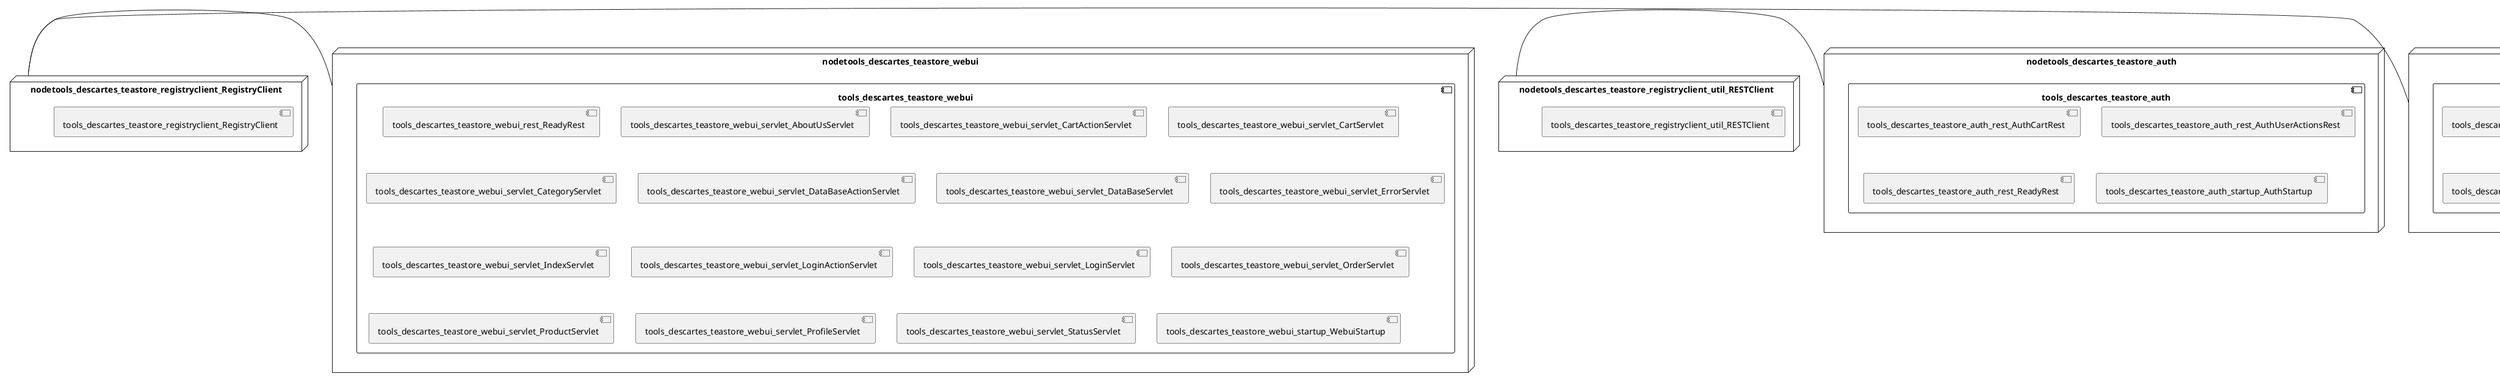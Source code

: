 @startuml
skinparam fixCircleLabelOverlapping true
skinparam componentStyle uml2
node nodetools_descartes_teastore_auth {
component tools_descartes_teastore_auth {
[tools_descartes_teastore_auth_rest_AuthCartRest] [[descartesresearch-teastore-psr.system#_oYSV2ng3Ee-DauLWqGktLg]]
[tools_descartes_teastore_auth_rest_AuthUserActionsRest] [[descartesresearch-teastore-psr.system#_oYSV2ng3Ee-DauLWqGktLg]]
[tools_descartes_teastore_auth_rest_ReadyRest] [[descartesresearch-teastore-psr.system#_oYSV2ng3Ee-DauLWqGktLg]]
[tools_descartes_teastore_auth_startup_AuthStartup] [[descartesresearch-teastore-psr.system#_oYSV2ng3Ee-DauLWqGktLg]]
}
}
node nodetools_descartes_teastore_image {
component tools_descartes_teastore_image {
[tools_descartes_teastore_image_rest_ImageProviderEndpoint] [[descartesresearch-teastore-psr.system#_oYSV2ng3Ee-DauLWqGktLg]]
[tools_descartes_teastore_image_setup_ImageProviderStartup] [[descartesresearch-teastore-psr.system#_oYSV2ng3Ee-DauLWqGktLg]]
}
}
node nodetools_descartes_teastore_kieker_rabbitmq {
component tools_descartes_teastore_kieker_rabbitmq {
[tools_descartes_teastore_kieker_rabbitmq_DisplayLogs] [[descartesresearch-teastore-psr.system#_oYSV2ng3Ee-DauLWqGktLg]]
[tools_descartes_teastore_kieker_rabbitmq_IndexServlet] [[descartesresearch-teastore-psr.system#_oYSV2ng3Ee-DauLWqGktLg]]
[tools_descartes_teastore_kieker_rabbitmq_Reset] [[descartesresearch-teastore-psr.system#_oYSV2ng3Ee-DauLWqGktLg]]
}
}
node nodetools_descartes_teastore_persistence {
component tools_descartes_teastore_persistence {
[tools_descartes_teastore_persistence_rest_CacheManagerEndpoint] [[descartesresearch-teastore-psr.system#_oYSV2ng3Ee-DauLWqGktLg]]
[tools_descartes_teastore_persistence_rest_CategoryEndpoint] [[descartesresearch-teastore-psr.system#_oYSV2ng3Ee-DauLWqGktLg]]
[tools_descartes_teastore_persistence_rest_DatabaseGenerationEndpoint] [[descartesresearch-teastore-psr.system#_oYSV2ng3Ee-DauLWqGktLg]]
[tools_descartes_teastore_persistence_rest_OrderEndpoint] [[descartesresearch-teastore-psr.system#_oYSV2ng3Ee-DauLWqGktLg]]
[tools_descartes_teastore_persistence_rest_OrderItemEndpoint] [[descartesresearch-teastore-psr.system#_oYSV2ng3Ee-DauLWqGktLg]]
[tools_descartes_teastore_persistence_rest_ProductEndpoint] [[descartesresearch-teastore-psr.system#_oYSV2ng3Ee-DauLWqGktLg]]
[tools_descartes_teastore_persistence_rest_UserEndpoint] [[descartesresearch-teastore-psr.system#_oYSV2ng3Ee-DauLWqGktLg]]
[tools_descartes_teastore_persistence_servlet_IndexServlet] [[descartesresearch-teastore-psr.system#_oYSV2ng3Ee-DauLWqGktLg]]
}
}
node nodetools_descartes_teastore_recommender {
component tools_descartes_teastore_recommender {
[tools_descartes_teastore_recommender_rest_RecommendEndpoint] [[descartesresearch-teastore-psr.system#_oYSV2ng3Ee-DauLWqGktLg]]
[tools_descartes_teastore_recommender_rest_RecommendSingleEndpoint] [[descartesresearch-teastore-psr.system#_oYSV2ng3Ee-DauLWqGktLg]]
[tools_descartes_teastore_recommender_rest_TrainEndpoint] [[descartesresearch-teastore-psr.system#_oYSV2ng3Ee-DauLWqGktLg]]
[tools_descartes_teastore_recommender_servlet_IndexServlet] [[descartesresearch-teastore-psr.system#_oYSV2ng3Ee-DauLWqGktLg]]
[tools_descartes_teastore_recommender_servlet_RecommenderStartup] [[descartesresearch-teastore-psr.system#_oYSV2ng3Ee-DauLWqGktLg]]
}
}
node nodetools_descartes_teastore_registry {
component tools_descartes_teastore_registry {
[tools_descartes_teastore_registry_rest_RegistryREST] [[descartesresearch-teastore-psr.system#_oYSV2ng3Ee-DauLWqGktLg]]
[tools_descartes_teastore_registry_rest_RegistryStartup] [[descartesresearch-teastore-psr.system#_oYSV2ng3Ee-DauLWqGktLg]]
[tools_descartes_teastore_registry_servlet_IndexServlet] [[descartesresearch-teastore-psr.system#_oYSV2ng3Ee-DauLWqGktLg]]
}
}
node nodetools_descartes_teastore_webui {
component tools_descartes_teastore_webui {
[tools_descartes_teastore_webui_rest_ReadyRest] [[descartesresearch-teastore-psr.system#_oYSV2ng3Ee-DauLWqGktLg]]
[tools_descartes_teastore_webui_servlet_AboutUsServlet] [[descartesresearch-teastore-psr.system#_oYSV2ng3Ee-DauLWqGktLg]]
[tools_descartes_teastore_webui_servlet_CartActionServlet] [[descartesresearch-teastore-psr.system#_oYSV2ng3Ee-DauLWqGktLg]]
[tools_descartes_teastore_webui_servlet_CartServlet] [[descartesresearch-teastore-psr.system#_oYSV2ng3Ee-DauLWqGktLg]]
[tools_descartes_teastore_webui_servlet_CategoryServlet] [[descartesresearch-teastore-psr.system#_oYSV2ng3Ee-DauLWqGktLg]]
[tools_descartes_teastore_webui_servlet_DataBaseActionServlet] [[descartesresearch-teastore-psr.system#_oYSV2ng3Ee-DauLWqGktLg]]
[tools_descartes_teastore_webui_servlet_DataBaseServlet] [[descartesresearch-teastore-psr.system#_oYSV2ng3Ee-DauLWqGktLg]]
[tools_descartes_teastore_webui_servlet_ErrorServlet] [[descartesresearch-teastore-psr.system#_oYSV2ng3Ee-DauLWqGktLg]]
[tools_descartes_teastore_webui_servlet_IndexServlet] [[descartesresearch-teastore-psr.system#_oYSV2ng3Ee-DauLWqGktLg]]
[tools_descartes_teastore_webui_servlet_LoginActionServlet] [[descartesresearch-teastore-psr.system#_oYSV2ng3Ee-DauLWqGktLg]]
[tools_descartes_teastore_webui_servlet_LoginServlet] [[descartesresearch-teastore-psr.system#_oYSV2ng3Ee-DauLWqGktLg]]
[tools_descartes_teastore_webui_servlet_OrderServlet] [[descartesresearch-teastore-psr.system#_oYSV2ng3Ee-DauLWqGktLg]]
[tools_descartes_teastore_webui_servlet_ProductServlet] [[descartesresearch-teastore-psr.system#_oYSV2ng3Ee-DauLWqGktLg]]
[tools_descartes_teastore_webui_servlet_ProfileServlet] [[descartesresearch-teastore-psr.system#_oYSV2ng3Ee-DauLWqGktLg]]
[tools_descartes_teastore_webui_servlet_StatusServlet] [[descartesresearch-teastore-psr.system#_oYSV2ng3Ee-DauLWqGktLg]]
[tools_descartes_teastore_webui_startup_WebuiStartup] [[descartesresearch-teastore-psr.system#_oYSV2ng3Ee-DauLWqGktLg]]
}
}
node nodetools_descartes_teastore_recommender_servlet_TrainingSynchronizer {
[tools_descartes_teastore_recommender_servlet_TrainingSynchronizer] [[descartesresearch-teastore-psr.system#_oYSV2ng3Ee-DauLWqGktLg]]
}
node nodetools_descartes_teastore_registry_rest_Registry {
[tools_descartes_teastore_registry_rest_Registry] [[descartesresearch-teastore-psr.system#_oYSV2ng3Ee-DauLWqGktLg]]
}
node nodetools_descartes_teastore_registryclient_RegistryClient {
[tools_descartes_teastore_registryclient_RegistryClient] [[descartesresearch-teastore-psr.system#_oYSV2ng3Ee-DauLWqGktLg]]
}
node nodetools_descartes_teastore_registryclient_loadbalancers_ServiceLoadBalancer {
[tools_descartes_teastore_registryclient_loadbalancers_ServiceLoadBalancer] [[descartesresearch-teastore-psr.system#_oYSV2ng3Ee-DauLWqGktLg]]
}
node nodetools_descartes_teastore_registryclient_util_RESTClient {
[tools_descartes_teastore_registryclient_util_RESTClient] [[descartesresearch-teastore-psr.system#_oYSV2ng3Ee-DauLWqGktLg]]
}
[nodetools_descartes_teastore_registryclient_RegistryClient] - [nodetools_descartes_teastore_webui]
[nodetools_descartes_teastore_registryclient_util_RESTClient] - [nodetools_descartes_teastore_auth]
[nodetools_descartes_teastore_registry] - [nodetools_descartes_teastore_registryclient_RegistryClient]

@enduml
